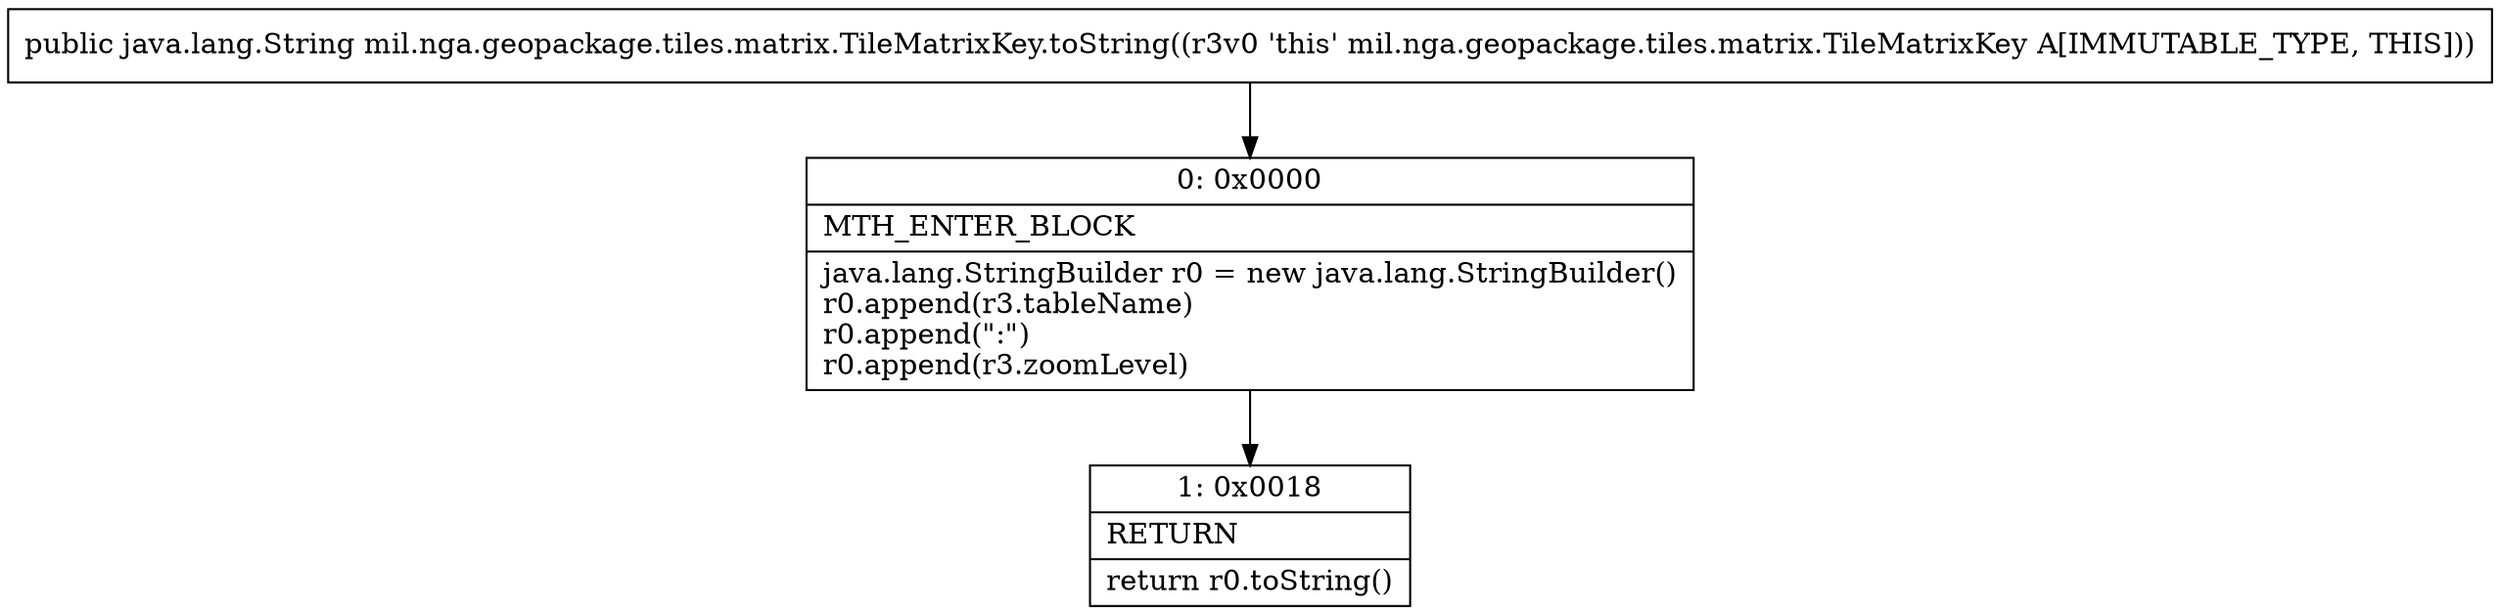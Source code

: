 digraph "CFG formil.nga.geopackage.tiles.matrix.TileMatrixKey.toString()Ljava\/lang\/String;" {
Node_0 [shape=record,label="{0\:\ 0x0000|MTH_ENTER_BLOCK\l|java.lang.StringBuilder r0 = new java.lang.StringBuilder()\lr0.append(r3.tableName)\lr0.append(\":\")\lr0.append(r3.zoomLevel)\l}"];
Node_1 [shape=record,label="{1\:\ 0x0018|RETURN\l|return r0.toString()\l}"];
MethodNode[shape=record,label="{public java.lang.String mil.nga.geopackage.tiles.matrix.TileMatrixKey.toString((r3v0 'this' mil.nga.geopackage.tiles.matrix.TileMatrixKey A[IMMUTABLE_TYPE, THIS])) }"];
MethodNode -> Node_0;
Node_0 -> Node_1;
}

